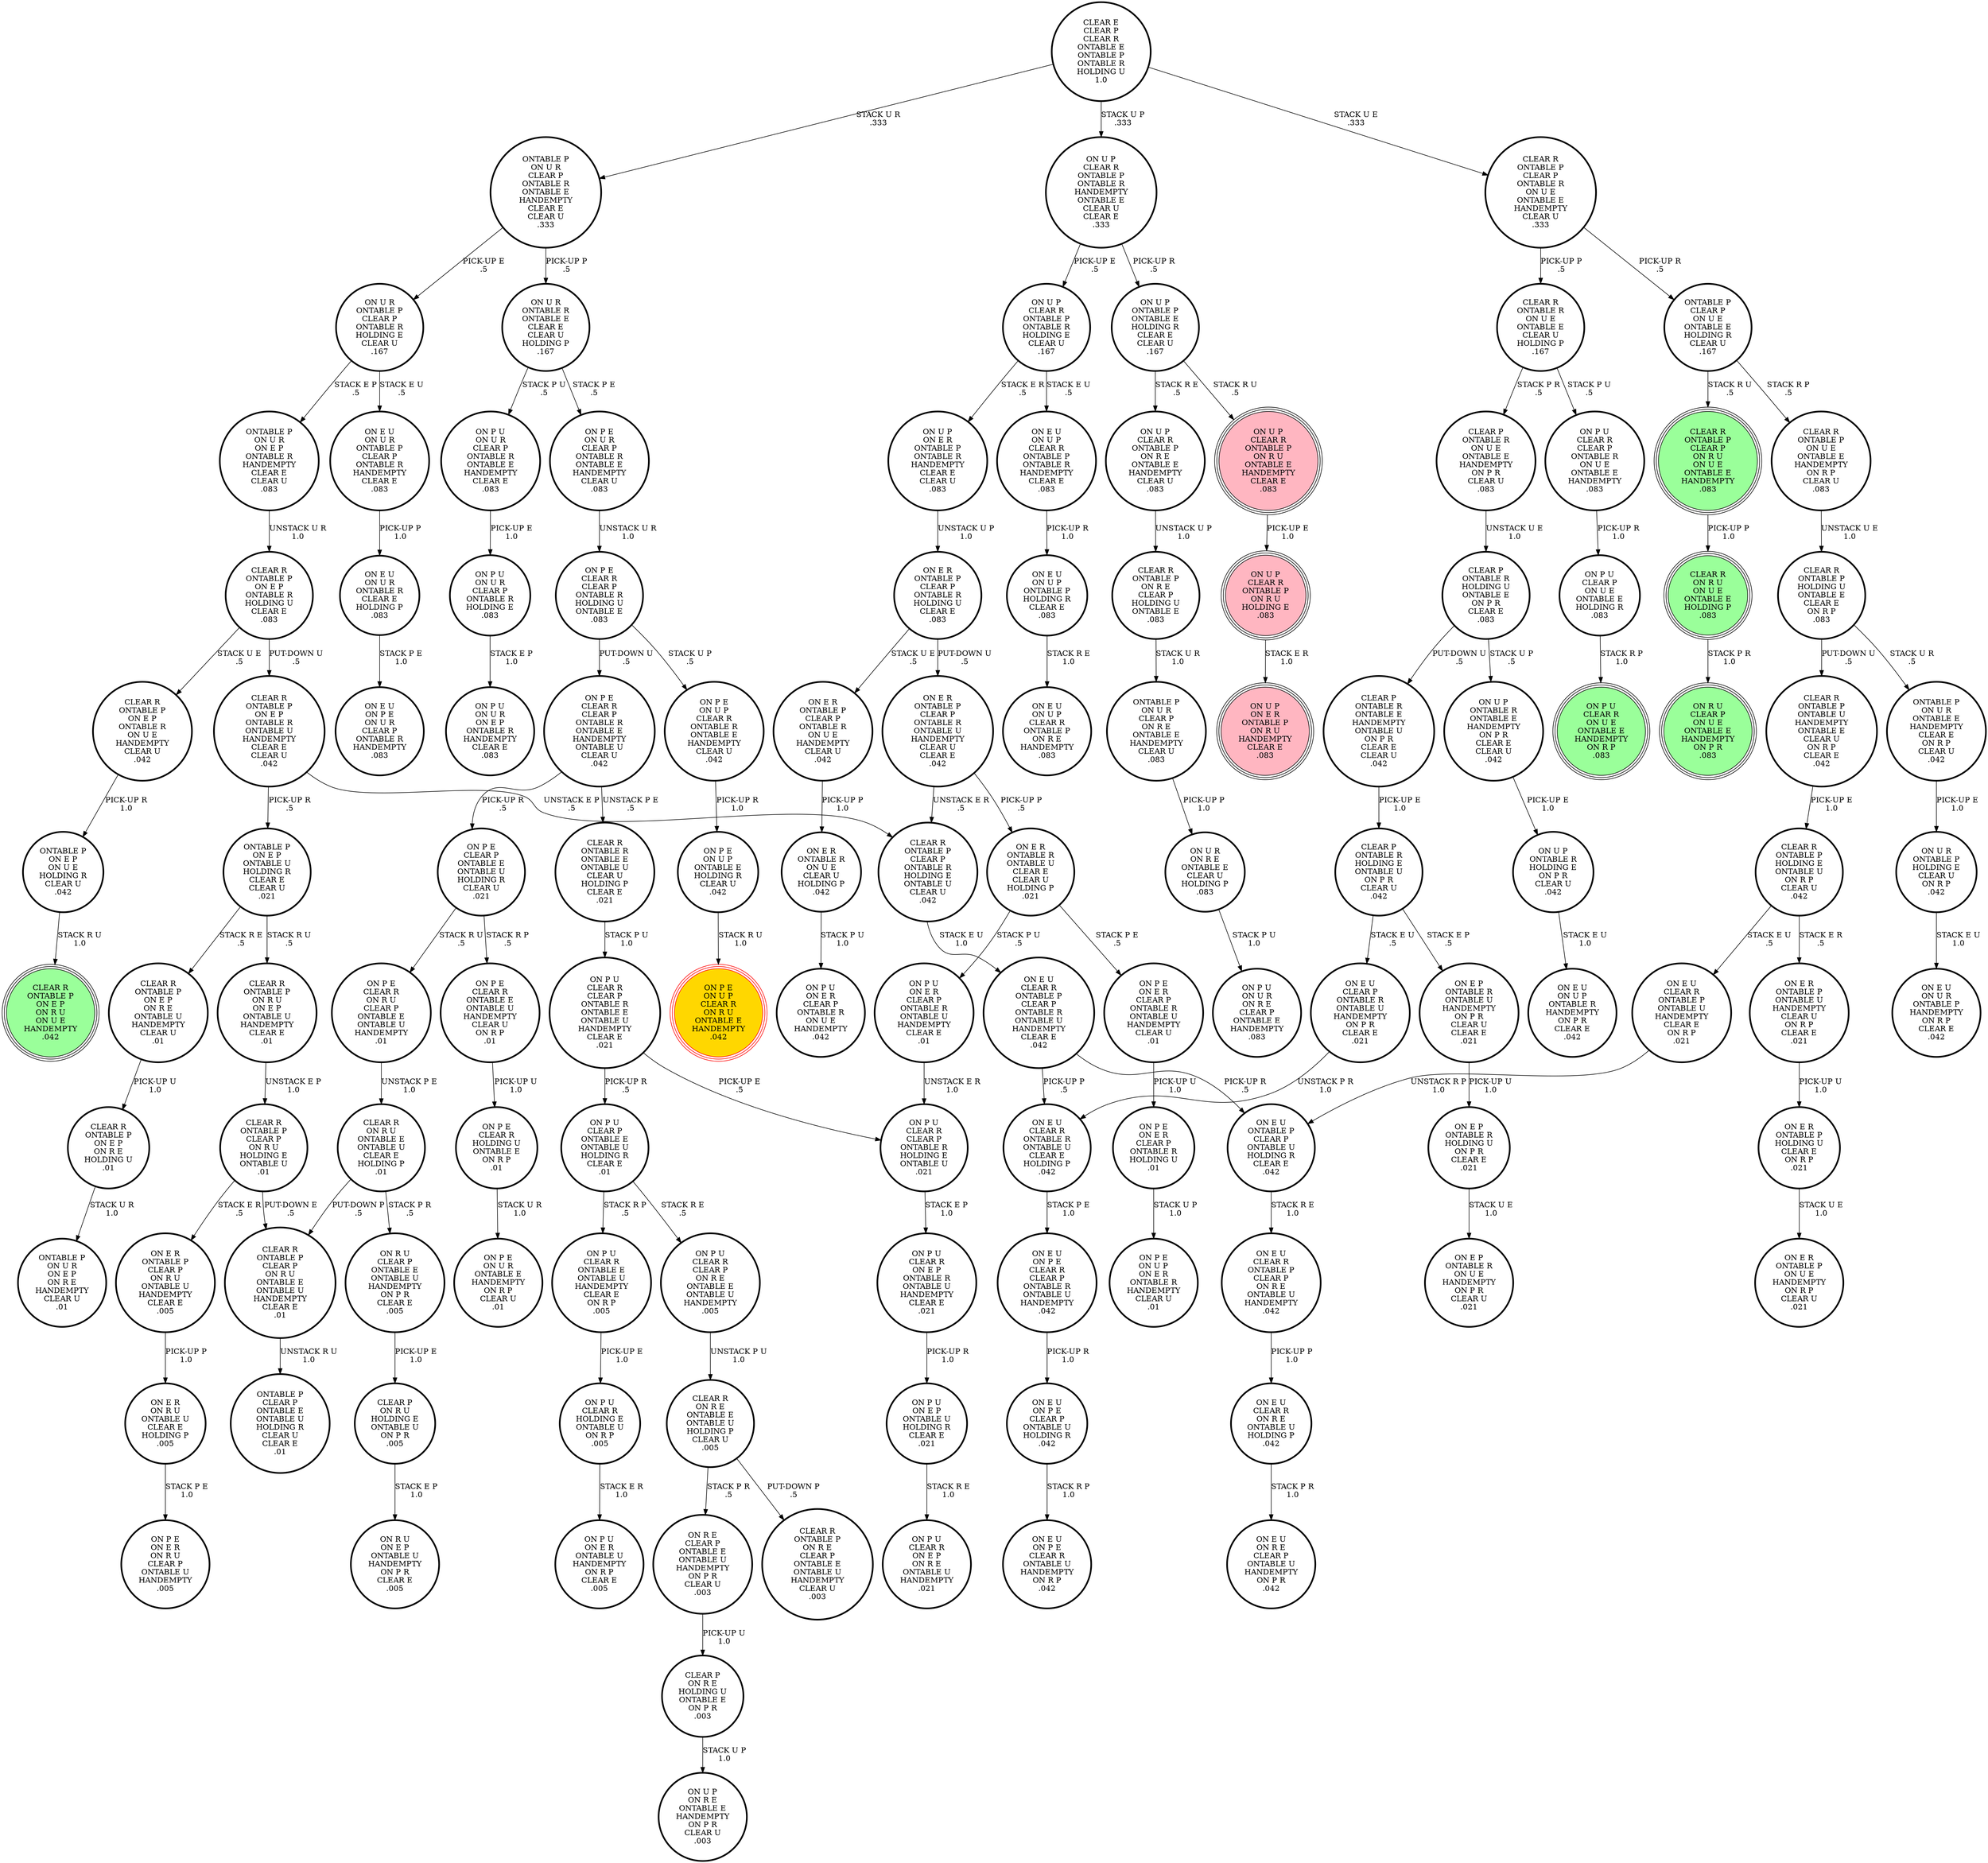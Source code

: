 digraph {
"ON E R\nONTABLE P\nCLEAR P\nON R U\nONTABLE U\nHANDEMPTY\nCLEAR E\n.005\n" -> "ON E R\nON R U\nONTABLE U\nCLEAR E\nHOLDING P\n.005\n"[label="PICK-UP P\n1.0\n"];
"CLEAR R\nONTABLE P\nONTABLE U\nHANDEMPTY\nONTABLE E\nCLEAR U\nON R P\nCLEAR E\n.042\n" -> "CLEAR R\nONTABLE P\nHOLDING E\nONTABLE U\nON R P\nCLEAR U\n.042\n"[label="PICK-UP E\n1.0\n"];
"ON E R\nONTABLE P\nCLEAR P\nONTABLE R\nONTABLE U\nHANDEMPTY\nCLEAR U\nCLEAR E\n.042\n" -> "CLEAR R\nONTABLE P\nCLEAR P\nONTABLE R\nHOLDING E\nONTABLE U\nCLEAR U\n.042\n"[label="UNSTACK E R\n.5\n"];
"ON E R\nONTABLE P\nCLEAR P\nONTABLE R\nONTABLE U\nHANDEMPTY\nCLEAR U\nCLEAR E\n.042\n" -> "ON E R\nONTABLE R\nONTABLE U\nCLEAR E\nCLEAR U\nHOLDING P\n.021\n"[label="PICK-UP P\n.5\n"];
"CLEAR R\nONTABLE P\nON E P\nONTABLE R\nON U E\nHANDEMPTY\nCLEAR U\n.042\n" -> "ONTABLE P\nON E P\nON U E\nHOLDING R\nCLEAR U\n.042\n"[label="PICK-UP R\n1.0\n"];
"ON E R\nONTABLE R\nON U E\nCLEAR U\nHOLDING P\n.042\n" -> "ON P U\nON E R\nCLEAR P\nONTABLE R\nON U E\nHANDEMPTY\n.042\n"[label="STACK P U\n1.0\n"];
"ONTABLE P\nON U R\nCLEAR P\nON R E\nONTABLE E\nHANDEMPTY\nCLEAR U\n.083\n" -> "ON U R\nON R E\nONTABLE E\nCLEAR U\nHOLDING P\n.083\n"[label="PICK-UP P\n1.0\n"];
"CLEAR R\nONTABLE P\nON R U\nON E P\nONTABLE U\nHANDEMPTY\nCLEAR E\n.01\n" -> "CLEAR R\nONTABLE P\nCLEAR P\nON R U\nHOLDING E\nONTABLE U\n.01\n"[label="UNSTACK E P\n1.0\n"];
"ON P E\nCLEAR R\nHOLDING U\nONTABLE E\nON R P\n.01\n" -> "ON P E\nON U R\nONTABLE E\nHANDEMPTY\nON R P\nCLEAR U\n.01\n"[label="STACK U R\n1.0\n"];
"CLEAR P\nON R E\nHOLDING U\nONTABLE E\nON P R\n.003\n" -> "ON U P\nON R E\nONTABLE E\nHANDEMPTY\nON P R\nCLEAR U\n.003\n"[label="STACK U P\n1.0\n"];
"ON U R\nON R E\nONTABLE E\nCLEAR U\nHOLDING P\n.083\n" -> "ON P U\nON U R\nON R E\nCLEAR P\nONTABLE E\nHANDEMPTY\n.083\n"[label="STACK P U\n1.0\n"];
"CLEAR R\nONTABLE P\nON E P\nONTABLE R\nHOLDING U\nCLEAR E\n.083\n" -> "CLEAR R\nONTABLE P\nON E P\nONTABLE R\nONTABLE U\nHANDEMPTY\nCLEAR E\nCLEAR U\n.042\n"[label="PUT-DOWN U\n.5\n"];
"CLEAR R\nONTABLE P\nON E P\nONTABLE R\nHOLDING U\nCLEAR E\n.083\n" -> "CLEAR R\nONTABLE P\nON E P\nONTABLE R\nON U E\nHANDEMPTY\nCLEAR U\n.042\n"[label="STACK U E\n.5\n"];
"ON E U\nON P E\nCLEAR P\nONTABLE U\nHOLDING R\n.042\n" -> "ON E U\nON P E\nCLEAR R\nONTABLE U\nHANDEMPTY\nON R P\n.042\n"[label="STACK R P\n1.0\n"];
"CLEAR R\nONTABLE P\nON E P\nON R E\nONTABLE U\nHANDEMPTY\nCLEAR U\n.01\n" -> "CLEAR R\nONTABLE P\nON E P\nON R E\nHOLDING U\n.01\n"[label="PICK-UP U\n1.0\n"];
"ON E R\nONTABLE P\nCLEAR P\nONTABLE R\nHOLDING U\nCLEAR E\n.083\n" -> "ON E R\nONTABLE P\nCLEAR P\nONTABLE R\nON U E\nHANDEMPTY\nCLEAR U\n.042\n"[label="STACK U E\n.5\n"];
"ON E R\nONTABLE P\nCLEAR P\nONTABLE R\nHOLDING U\nCLEAR E\n.083\n" -> "ON E R\nONTABLE P\nCLEAR P\nONTABLE R\nONTABLE U\nHANDEMPTY\nCLEAR U\nCLEAR E\n.042\n"[label="PUT-DOWN U\n.5\n"];
"ON E R\nONTABLE P\nONTABLE U\nHANDEMPTY\nCLEAR U\nON R P\nCLEAR E\n.021\n" -> "ON E R\nONTABLE P\nHOLDING U\nCLEAR E\nON R P\n.021\n"[label="PICK-UP U\n1.0\n"];
"CLEAR R\nONTABLE P\nCLEAR P\nONTABLE R\nHOLDING E\nONTABLE U\nCLEAR U\n.042\n" -> "ON E U\nCLEAR R\nONTABLE P\nCLEAR P\nONTABLE R\nONTABLE U\nHANDEMPTY\nCLEAR E\n.042\n"[label="STACK E U\n1.0\n"];
"CLEAR R\nONTABLE P\nCLEAR P\nON R U\nON U E\nONTABLE E\nHANDEMPTY\n.083\n" -> "CLEAR R\nON R U\nON U E\nONTABLE E\nHOLDING P\n.083\n"[label="PICK-UP P\n1.0\n"];
"ON E U\nON P E\nCLEAR R\nCLEAR P\nONTABLE R\nONTABLE U\nHANDEMPTY\n.042\n" -> "ON E U\nON P E\nCLEAR P\nONTABLE U\nHOLDING R\n.042\n"[label="PICK-UP R\n1.0\n"];
"CLEAR R\nONTABLE P\nHOLDING U\nONTABLE E\nCLEAR E\nON R P\n.083\n" -> "ONTABLE P\nON U R\nONTABLE E\nHANDEMPTY\nCLEAR E\nON R P\nCLEAR U\n.042\n"[label="STACK U R\n.5\n"];
"CLEAR R\nONTABLE P\nHOLDING U\nONTABLE E\nCLEAR E\nON R P\n.083\n" -> "CLEAR R\nONTABLE P\nONTABLE U\nHANDEMPTY\nONTABLE E\nCLEAR U\nON R P\nCLEAR E\n.042\n"[label="PUT-DOWN U\n.5\n"];
"ON U P\nONTABLE R\nONTABLE E\nHANDEMPTY\nON P R\nCLEAR E\nCLEAR U\n.042\n" -> "ON U P\nONTABLE R\nHOLDING E\nON P R\nCLEAR U\n.042\n"[label="PICK-UP E\n1.0\n"];
"ON P E\nCLEAR R\nCLEAR P\nONTABLE R\nONTABLE E\nHANDEMPTY\nONTABLE U\nCLEAR U\n.042\n" -> "ON P E\nCLEAR P\nONTABLE E\nONTABLE U\nHOLDING R\nCLEAR U\n.021\n"[label="PICK-UP R\n.5\n"];
"ON P E\nCLEAR R\nCLEAR P\nONTABLE R\nONTABLE E\nHANDEMPTY\nONTABLE U\nCLEAR U\n.042\n" -> "CLEAR R\nONTABLE R\nONTABLE E\nONTABLE U\nCLEAR U\nHOLDING P\nCLEAR E\n.021\n"[label="UNSTACK P E\n.5\n"];
"CLEAR P\nONTABLE R\nHOLDING U\nONTABLE E\nON P R\nCLEAR E\n.083\n" -> "CLEAR P\nONTABLE R\nONTABLE E\nHANDEMPTY\nONTABLE U\nON P R\nCLEAR E\nCLEAR U\n.042\n"[label="PUT-DOWN U\n.5\n"];
"CLEAR P\nONTABLE R\nHOLDING U\nONTABLE E\nON P R\nCLEAR E\n.083\n" -> "ON U P\nONTABLE R\nONTABLE E\nHANDEMPTY\nON P R\nCLEAR E\nCLEAR U\n.042\n"[label="STACK U P\n.5\n"];
"ON E U\nCLEAR R\nONTABLE P\nCLEAR P\nON R E\nONTABLE U\nHANDEMPTY\n.042\n" -> "ON E U\nCLEAR R\nON R E\nONTABLE U\nHOLDING P\n.042\n"[label="PICK-UP P\n1.0\n"];
"ON P U\nCLEAR R\nHOLDING E\nONTABLE U\nON R P\n.005\n" -> "ON P U\nON E R\nONTABLE U\nHANDEMPTY\nON R P\nCLEAR E\n.005\n"[label="STACK E R\n1.0\n"];
"ON E U\nON U P\nONTABLE P\nHOLDING R\nCLEAR E\n.083\n" -> "ON E U\nON U P\nCLEAR R\nONTABLE P\nON R E\nHANDEMPTY\n.083\n"[label="STACK R E\n1.0\n"];
"ON P E\nCLEAR R\nCLEAR P\nONTABLE R\nHOLDING U\nONTABLE E\n.083\n" -> "ON P E\nCLEAR R\nCLEAR P\nONTABLE R\nONTABLE E\nHANDEMPTY\nONTABLE U\nCLEAR U\n.042\n"[label="PUT-DOWN U\n.5\n"];
"ON P E\nCLEAR R\nCLEAR P\nONTABLE R\nHOLDING U\nONTABLE E\n.083\n" -> "ON P E\nON U P\nCLEAR R\nONTABLE R\nONTABLE E\nHANDEMPTY\nCLEAR U\n.042\n"[label="STACK U P\n.5\n"];
"ON R E\nCLEAR P\nONTABLE E\nONTABLE U\nHANDEMPTY\nON P R\nCLEAR U\n.003\n" -> "CLEAR P\nON R E\nHOLDING U\nONTABLE E\nON P R\n.003\n"[label="PICK-UP U\n1.0\n"];
"ON E U\nCLEAR P\nONTABLE R\nONTABLE U\nHANDEMPTY\nON P R\nCLEAR E\n.021\n" -> "ON E U\nCLEAR R\nONTABLE R\nONTABLE U\nCLEAR E\nHOLDING P\n.042\n"[label="UNSTACK P R\n1.0\n"];
"ON E U\nON U R\nONTABLE P\nCLEAR P\nONTABLE R\nHANDEMPTY\nCLEAR E\n.083\n" -> "ON E U\nON U R\nONTABLE R\nCLEAR E\nHOLDING P\n.083\n"[label="PICK-UP P\n1.0\n"];
"ON P U\nON U R\nCLEAR P\nONTABLE R\nHOLDING E\n.083\n" -> "ON P U\nON U R\nON E P\nONTABLE R\nHANDEMPTY\nCLEAR E\n.083\n"[label="STACK E P\n1.0\n"];
"ON P U\nON E P\nONTABLE U\nHOLDING R\nCLEAR E\n.021\n" -> "ON P U\nCLEAR R\nON E P\nON R E\nONTABLE U\nHANDEMPTY\n.021\n"[label="STACK R E\n1.0\n"];
"ON E U\nON U P\nCLEAR R\nONTABLE P\nONTABLE R\nHANDEMPTY\nCLEAR E\n.083\n" -> "ON E U\nON U P\nONTABLE P\nHOLDING R\nCLEAR E\n.083\n"[label="PICK-UP R\n1.0\n"];
"ON P U\nCLEAR R\nONTABLE E\nONTABLE U\nHANDEMPTY\nCLEAR E\nON R P\n.005\n" -> "ON P U\nCLEAR R\nHOLDING E\nONTABLE U\nON R P\n.005\n"[label="PICK-UP E\n1.0\n"];
"ON U P\nCLEAR R\nONTABLE P\nON R E\nONTABLE E\nHANDEMPTY\nCLEAR U\n.083\n" -> "CLEAR R\nONTABLE P\nON R E\nCLEAR P\nHOLDING U\nONTABLE E\n.083\n"[label="UNSTACK U P\n1.0\n"];
"CLEAR R\nONTABLE R\nON U E\nONTABLE E\nCLEAR U\nHOLDING P\n.167\n" -> "CLEAR P\nONTABLE R\nON U E\nONTABLE E\nHANDEMPTY\nON P R\nCLEAR U\n.083\n"[label="STACK P R\n.5\n"];
"CLEAR R\nONTABLE R\nON U E\nONTABLE E\nCLEAR U\nHOLDING P\n.167\n" -> "ON P U\nCLEAR R\nCLEAR P\nONTABLE R\nON U E\nONTABLE E\nHANDEMPTY\n.083\n"[label="STACK P U\n.5\n"];
"ON U P\nCLEAR R\nONTABLE P\nON R U\nONTABLE E\nHANDEMPTY\nCLEAR E\n.083\n" -> "ON U P\nCLEAR R\nONTABLE P\nON R U\nHOLDING E\n.083\n"[label="PICK-UP E\n1.0\n"];
"ON P U\nCLEAR P\nONTABLE E\nONTABLE U\nHOLDING R\nCLEAR E\n.01\n" -> "ON P U\nCLEAR R\nONTABLE E\nONTABLE U\nHANDEMPTY\nCLEAR E\nON R P\n.005\n"[label="STACK R P\n.5\n"];
"ON P U\nCLEAR P\nONTABLE E\nONTABLE U\nHOLDING R\nCLEAR E\n.01\n" -> "ON P U\nCLEAR R\nCLEAR P\nON R E\nONTABLE E\nONTABLE U\nHANDEMPTY\n.005\n"[label="STACK R E\n.5\n"];
"ON E R\nONTABLE P\nHOLDING U\nCLEAR E\nON R P\n.021\n" -> "ON E R\nONTABLE P\nON U E\nHANDEMPTY\nON R P\nCLEAR U\n.021\n"[label="STACK U E\n1.0\n"];
"ON U P\nON E R\nONTABLE P\nONTABLE R\nHANDEMPTY\nCLEAR E\nCLEAR U\n.083\n" -> "ON E R\nONTABLE P\nCLEAR P\nONTABLE R\nHOLDING U\nCLEAR E\n.083\n"[label="UNSTACK U P\n1.0\n"];
"ONTABLE P\nON E P\nON U E\nHOLDING R\nCLEAR U\n.042\n" -> "CLEAR R\nONTABLE P\nON E P\nON R U\nON U E\nHANDEMPTY\n.042\n"[label="STACK R U\n1.0\n"];
"ON P E\nON U P\nONTABLE E\nHOLDING R\nCLEAR U\n.042\n" -> "ON P E\nON U P\nCLEAR R\nON R U\nONTABLE E\nHANDEMPTY\n.042\n"[label="STACK R U\n1.0\n"];
"ONTABLE P\nON U R\nON E P\nONTABLE R\nHANDEMPTY\nCLEAR E\nCLEAR U\n.083\n" -> "CLEAR R\nONTABLE P\nON E P\nONTABLE R\nHOLDING U\nCLEAR E\n.083\n"[label="UNSTACK U R\n1.0\n"];
"ON P E\nCLEAR R\nON R U\nCLEAR P\nONTABLE E\nONTABLE U\nHANDEMPTY\n.01\n" -> "CLEAR R\nON R U\nONTABLE E\nONTABLE U\nCLEAR E\nHOLDING P\n.01\n"[label="UNSTACK P E\n1.0\n"];
"ON P E\nCLEAR R\nONTABLE E\nONTABLE U\nHANDEMPTY\nCLEAR U\nON R P\n.01\n" -> "ON P E\nCLEAR R\nHOLDING U\nONTABLE E\nON R P\n.01\n"[label="PICK-UP U\n1.0\n"];
"ONTABLE P\nON U R\nCLEAR P\nONTABLE R\nONTABLE E\nHANDEMPTY\nCLEAR E\nCLEAR U\n.333\n" -> "ON U R\nONTABLE P\nCLEAR P\nONTABLE R\nHOLDING E\nCLEAR U\n.167\n"[label="PICK-UP E\n.5\n"];
"ONTABLE P\nON U R\nCLEAR P\nONTABLE R\nONTABLE E\nHANDEMPTY\nCLEAR E\nCLEAR U\n.333\n" -> "ON U R\nONTABLE R\nONTABLE E\nCLEAR E\nCLEAR U\nHOLDING P\n.167\n"[label="PICK-UP P\n.5\n"];
"CLEAR R\nONTABLE P\nHOLDING E\nONTABLE U\nON R P\nCLEAR U\n.042\n" -> "ON E U\nCLEAR R\nONTABLE P\nONTABLE U\nHANDEMPTY\nCLEAR E\nON R P\n.021\n"[label="STACK E U\n.5\n"];
"CLEAR R\nONTABLE P\nHOLDING E\nONTABLE U\nON R P\nCLEAR U\n.042\n" -> "ON E R\nONTABLE P\nONTABLE U\nHANDEMPTY\nCLEAR U\nON R P\nCLEAR E\n.021\n"[label="STACK E R\n.5\n"];
"CLEAR R\nONTABLE P\nCLEAR P\nON R U\nHOLDING E\nONTABLE U\n.01\n" -> "ON E R\nONTABLE P\nCLEAR P\nON R U\nONTABLE U\nHANDEMPTY\nCLEAR E\n.005\n"[label="STACK E R\n.5\n"];
"CLEAR R\nONTABLE P\nCLEAR P\nON R U\nHOLDING E\nONTABLE U\n.01\n" -> "CLEAR R\nONTABLE P\nCLEAR P\nON R U\nONTABLE E\nONTABLE U\nHANDEMPTY\nCLEAR E\n.01\n"[label="PUT-DOWN E\n.5\n"];
"ON E U\nCLEAR R\nONTABLE R\nONTABLE U\nCLEAR E\nHOLDING P\n.042\n" -> "ON E U\nON P E\nCLEAR R\nCLEAR P\nONTABLE R\nONTABLE U\nHANDEMPTY\n.042\n"[label="STACK P E\n1.0\n"];
"ON P U\nCLEAR P\nON U E\nONTABLE E\nHOLDING R\n.083\n" -> "ON P U\nCLEAR R\nON U E\nONTABLE E\nHANDEMPTY\nON R P\n.083\n"[label="STACK R P\n1.0\n"];
"ON U P\nONTABLE P\nONTABLE E\nHOLDING R\nCLEAR E\nCLEAR U\n.167\n" -> "ON U P\nCLEAR R\nONTABLE P\nON R E\nONTABLE E\nHANDEMPTY\nCLEAR U\n.083\n"[label="STACK R E\n.5\n"];
"ON U P\nONTABLE P\nONTABLE E\nHOLDING R\nCLEAR E\nCLEAR U\n.167\n" -> "ON U P\nCLEAR R\nONTABLE P\nON R U\nONTABLE E\nHANDEMPTY\nCLEAR E\n.083\n"[label="STACK R U\n.5\n"];
"CLEAR P\nONTABLE R\nONTABLE E\nHANDEMPTY\nONTABLE U\nON P R\nCLEAR E\nCLEAR U\n.042\n" -> "CLEAR P\nONTABLE R\nHOLDING E\nONTABLE U\nON P R\nCLEAR U\n.042\n"[label="PICK-UP E\n1.0\n"];
"ON P E\nON E R\nCLEAR P\nONTABLE R\nONTABLE U\nHANDEMPTY\nCLEAR U\n.01\n" -> "ON P E\nON E R\nCLEAR P\nONTABLE R\nHOLDING U\n.01\n"[label="PICK-UP U\n1.0\n"];
"ON E U\nCLEAR R\nONTABLE P\nONTABLE U\nHANDEMPTY\nCLEAR E\nON R P\n.021\n" -> "ON E U\nONTABLE P\nCLEAR P\nONTABLE U\nHOLDING R\nCLEAR E\n.042\n"[label="UNSTACK R P\n1.0\n"];
"ON E U\nON U R\nONTABLE R\nCLEAR E\nHOLDING P\n.083\n" -> "ON E U\nON P E\nON U R\nCLEAR P\nONTABLE R\nHANDEMPTY\n.083\n"[label="STACK P E\n1.0\n"];
"ON P E\nON U P\nCLEAR R\nONTABLE R\nONTABLE E\nHANDEMPTY\nCLEAR U\n.042\n" -> "ON P E\nON U P\nONTABLE E\nHOLDING R\nCLEAR U\n.042\n"[label="PICK-UP R\n1.0\n"];
"ON E P\nONTABLE R\nHOLDING U\nON P R\nCLEAR E\n.021\n" -> "ON E P\nONTABLE R\nON U E\nHANDEMPTY\nON P R\nCLEAR U\n.021\n"[label="STACK U E\n1.0\n"];
"CLEAR R\nONTABLE P\nON R E\nCLEAR P\nHOLDING U\nONTABLE E\n.083\n" -> "ONTABLE P\nON U R\nCLEAR P\nON R E\nONTABLE E\nHANDEMPTY\nCLEAR U\n.083\n"[label="STACK U R\n1.0\n"];
"ON U P\nCLEAR R\nONTABLE P\nONTABLE R\nHANDEMPTY\nONTABLE E\nCLEAR U\nCLEAR E\n.333\n" -> "ON U P\nCLEAR R\nONTABLE P\nONTABLE R\nHOLDING E\nCLEAR U\n.167\n"[label="PICK-UP E\n.5\n"];
"ON U P\nCLEAR R\nONTABLE P\nONTABLE R\nHANDEMPTY\nONTABLE E\nCLEAR U\nCLEAR E\n.333\n" -> "ON U P\nONTABLE P\nONTABLE E\nHOLDING R\nCLEAR E\nCLEAR U\n.167\n"[label="PICK-UP R\n.5\n"];
"ONTABLE P\nON U R\nONTABLE E\nHANDEMPTY\nCLEAR E\nON R P\nCLEAR U\n.042\n" -> "ON U R\nONTABLE P\nHOLDING E\nCLEAR U\nON R P\n.042\n"[label="PICK-UP E\n1.0\n"];
"ON P U\nON E R\nCLEAR P\nONTABLE R\nONTABLE U\nHANDEMPTY\nCLEAR E\n.01\n" -> "ON P U\nCLEAR R\nCLEAR P\nONTABLE R\nHOLDING E\nONTABLE U\n.021\n"[label="UNSTACK E R\n1.0\n"];
"ON P U\nCLEAR R\nCLEAR P\nONTABLE R\nON U E\nONTABLE E\nHANDEMPTY\n.083\n" -> "ON P U\nCLEAR P\nON U E\nONTABLE E\nHOLDING R\n.083\n"[label="PICK-UP R\n1.0\n"];
"CLEAR R\nONTABLE P\nCLEAR P\nON R U\nONTABLE E\nONTABLE U\nHANDEMPTY\nCLEAR E\n.01\n" -> "ONTABLE P\nCLEAR P\nONTABLE E\nONTABLE U\nHOLDING R\nCLEAR U\nCLEAR E\n.01\n"[label="UNSTACK R U\n1.0\n"];
"ON R U\nCLEAR P\nONTABLE E\nONTABLE U\nHANDEMPTY\nON P R\nCLEAR E\n.005\n" -> "CLEAR P\nON R U\nHOLDING E\nONTABLE U\nON P R\n.005\n"[label="PICK-UP E\n1.0\n"];
"CLEAR P\nONTABLE R\nHOLDING E\nONTABLE U\nON P R\nCLEAR U\n.042\n" -> "ON E U\nCLEAR P\nONTABLE R\nONTABLE U\nHANDEMPTY\nON P R\nCLEAR E\n.021\n"[label="STACK E U\n.5\n"];
"CLEAR P\nONTABLE R\nHOLDING E\nONTABLE U\nON P R\nCLEAR U\n.042\n" -> "ON E P\nONTABLE R\nONTABLE U\nHANDEMPTY\nON P R\nCLEAR U\nCLEAR E\n.021\n"[label="STACK E P\n.5\n"];
"ON U R\nONTABLE P\nHOLDING E\nCLEAR U\nON R P\n.042\n" -> "ON E U\nON U R\nONTABLE P\nHANDEMPTY\nON R P\nCLEAR E\n.042\n"[label="STACK E U\n1.0\n"];
"ON P E\nON U R\nCLEAR P\nONTABLE R\nONTABLE E\nHANDEMPTY\nCLEAR U\n.083\n" -> "ON P E\nCLEAR R\nCLEAR P\nONTABLE R\nHOLDING U\nONTABLE E\n.083\n"[label="UNSTACK U R\n1.0\n"];
"ONTABLE P\nCLEAR P\nON U E\nONTABLE E\nHOLDING R\nCLEAR U\n.167\n" -> "CLEAR R\nONTABLE P\nCLEAR P\nON R U\nON U E\nONTABLE E\nHANDEMPTY\n.083\n"[label="STACK R U\n.5\n"];
"ONTABLE P\nCLEAR P\nON U E\nONTABLE E\nHOLDING R\nCLEAR U\n.167\n" -> "CLEAR R\nONTABLE P\nON U E\nONTABLE E\nHANDEMPTY\nON R P\nCLEAR U\n.083\n"[label="STACK R P\n.5\n"];
"ON U P\nONTABLE R\nHOLDING E\nON P R\nCLEAR U\n.042\n" -> "ON E U\nON U P\nONTABLE R\nHANDEMPTY\nON P R\nCLEAR E\n.042\n"[label="STACK E U\n1.0\n"];
"ON E R\nONTABLE P\nCLEAR P\nONTABLE R\nON U E\nHANDEMPTY\nCLEAR U\n.042\n" -> "ON E R\nONTABLE R\nON U E\nCLEAR U\nHOLDING P\n.042\n"[label="PICK-UP P\n1.0\n"];
"ON P U\nCLEAR R\nON E P\nONTABLE R\nONTABLE U\nHANDEMPTY\nCLEAR E\n.021\n" -> "ON P U\nON E P\nONTABLE U\nHOLDING R\nCLEAR E\n.021\n"[label="PICK-UP R\n1.0\n"];
"ON E U\nCLEAR R\nON R E\nONTABLE U\nHOLDING P\n.042\n" -> "ON E U\nON R E\nCLEAR P\nONTABLE U\nHANDEMPTY\nON P R\n.042\n"[label="STACK P R\n1.0\n"];
"CLEAR R\nONTABLE P\nON E P\nONTABLE R\nONTABLE U\nHANDEMPTY\nCLEAR E\nCLEAR U\n.042\n" -> "CLEAR R\nONTABLE P\nCLEAR P\nONTABLE R\nHOLDING E\nONTABLE U\nCLEAR U\n.042\n"[label="UNSTACK E P\n.5\n"];
"CLEAR R\nONTABLE P\nON E P\nONTABLE R\nONTABLE U\nHANDEMPTY\nCLEAR E\nCLEAR U\n.042\n" -> "ONTABLE P\nON E P\nONTABLE U\nHOLDING R\nCLEAR E\nCLEAR U\n.021\n"[label="PICK-UP R\n.5\n"];
"ON E U\nCLEAR R\nONTABLE P\nCLEAR P\nONTABLE R\nONTABLE U\nHANDEMPTY\nCLEAR E\n.042\n" -> "ON E U\nONTABLE P\nCLEAR P\nONTABLE U\nHOLDING R\nCLEAR E\n.042\n"[label="PICK-UP R\n.5\n"];
"ON E U\nCLEAR R\nONTABLE P\nCLEAR P\nONTABLE R\nONTABLE U\nHANDEMPTY\nCLEAR E\n.042\n" -> "ON E U\nCLEAR R\nONTABLE R\nONTABLE U\nCLEAR E\nHOLDING P\n.042\n"[label="PICK-UP P\n.5\n"];
"ON P U\nON U R\nCLEAR P\nONTABLE R\nONTABLE E\nHANDEMPTY\nCLEAR E\n.083\n" -> "ON P U\nON U R\nCLEAR P\nONTABLE R\nHOLDING E\n.083\n"[label="PICK-UP E\n1.0\n"];
"ONTABLE P\nON E P\nONTABLE U\nHOLDING R\nCLEAR E\nCLEAR U\n.021\n" -> "CLEAR R\nONTABLE P\nON R U\nON E P\nONTABLE U\nHANDEMPTY\nCLEAR E\n.01\n"[label="STACK R U\n.5\n"];
"ONTABLE P\nON E P\nONTABLE U\nHOLDING R\nCLEAR E\nCLEAR U\n.021\n" -> "CLEAR R\nONTABLE P\nON E P\nON R E\nONTABLE U\nHANDEMPTY\nCLEAR U\n.01\n"[label="STACK R E\n.5\n"];
"CLEAR R\nONTABLE R\nONTABLE E\nONTABLE U\nCLEAR U\nHOLDING P\nCLEAR E\n.021\n" -> "ON P U\nCLEAR R\nCLEAR P\nONTABLE R\nONTABLE E\nONTABLE U\nHANDEMPTY\nCLEAR E\n.021\n"[label="STACK P U\n1.0\n"];
"ON U R\nONTABLE R\nONTABLE E\nCLEAR E\nCLEAR U\nHOLDING P\n.167\n" -> "ON P E\nON U R\nCLEAR P\nONTABLE R\nONTABLE E\nHANDEMPTY\nCLEAR U\n.083\n"[label="STACK P E\n.5\n"];
"ON U R\nONTABLE R\nONTABLE E\nCLEAR E\nCLEAR U\nHOLDING P\n.167\n" -> "ON P U\nON U R\nCLEAR P\nONTABLE R\nONTABLE E\nHANDEMPTY\nCLEAR E\n.083\n"[label="STACK P U\n.5\n"];
"ON P U\nCLEAR R\nCLEAR P\nON R E\nONTABLE E\nONTABLE U\nHANDEMPTY\n.005\n" -> "CLEAR R\nON R E\nONTABLE E\nONTABLE U\nHOLDING P\nCLEAR U\n.005\n"[label="UNSTACK P U\n1.0\n"];
"ON P U\nCLEAR R\nCLEAR P\nONTABLE R\nONTABLE E\nONTABLE U\nHANDEMPTY\nCLEAR E\n.021\n" -> "ON P U\nCLEAR R\nCLEAR P\nONTABLE R\nHOLDING E\nONTABLE U\n.021\n"[label="PICK-UP E\n.5\n"];
"ON P U\nCLEAR R\nCLEAR P\nONTABLE R\nONTABLE E\nONTABLE U\nHANDEMPTY\nCLEAR E\n.021\n" -> "ON P U\nCLEAR P\nONTABLE E\nONTABLE U\nHOLDING R\nCLEAR E\n.01\n"[label="PICK-UP R\n.5\n"];
"ON P U\nCLEAR R\nCLEAR P\nONTABLE R\nHOLDING E\nONTABLE U\n.021\n" -> "ON P U\nCLEAR R\nON E P\nONTABLE R\nONTABLE U\nHANDEMPTY\nCLEAR E\n.021\n"[label="STACK E P\n1.0\n"];
"ON E P\nONTABLE R\nONTABLE U\nHANDEMPTY\nON P R\nCLEAR U\nCLEAR E\n.021\n" -> "ON E P\nONTABLE R\nHOLDING U\nON P R\nCLEAR E\n.021\n"[label="PICK-UP U\n1.0\n"];
"CLEAR R\nON R U\nONTABLE E\nONTABLE U\nCLEAR E\nHOLDING P\n.01\n" -> "CLEAR R\nONTABLE P\nCLEAR P\nON R U\nONTABLE E\nONTABLE U\nHANDEMPTY\nCLEAR E\n.01\n"[label="PUT-DOWN P\n.5\n"];
"CLEAR R\nON R U\nONTABLE E\nONTABLE U\nCLEAR E\nHOLDING P\n.01\n" -> "ON R U\nCLEAR P\nONTABLE E\nONTABLE U\nHANDEMPTY\nON P R\nCLEAR E\n.005\n"[label="STACK P R\n.5\n"];
"ON U R\nONTABLE P\nCLEAR P\nONTABLE R\nHOLDING E\nCLEAR U\n.167\n" -> "ON E U\nON U R\nONTABLE P\nCLEAR P\nONTABLE R\nHANDEMPTY\nCLEAR E\n.083\n"[label="STACK E U\n.5\n"];
"ON U R\nONTABLE P\nCLEAR P\nONTABLE R\nHOLDING E\nCLEAR U\n.167\n" -> "ONTABLE P\nON U R\nON E P\nONTABLE R\nHANDEMPTY\nCLEAR E\nCLEAR U\n.083\n"[label="STACK E P\n.5\n"];
"CLEAR R\nONTABLE P\nON E P\nON R E\nHOLDING U\n.01\n" -> "ONTABLE P\nON U R\nON E P\nON R E\nHANDEMPTY\nCLEAR U\n.01\n"[label="STACK U R\n1.0\n"];
"CLEAR P\nON R U\nHOLDING E\nONTABLE U\nON P R\n.005\n" -> "ON R U\nON E P\nONTABLE U\nHANDEMPTY\nON P R\nCLEAR E\n.005\n"[label="STACK E P\n1.0\n"];
"CLEAR R\nONTABLE P\nON U E\nONTABLE E\nHANDEMPTY\nON R P\nCLEAR U\n.083\n" -> "CLEAR R\nONTABLE P\nHOLDING U\nONTABLE E\nCLEAR E\nON R P\n.083\n"[label="UNSTACK U E\n1.0\n"];
"ON P E\nON E R\nCLEAR P\nONTABLE R\nHOLDING U\n.01\n" -> "ON P E\nON U P\nON E R\nONTABLE R\nHANDEMPTY\nCLEAR U\n.01\n"[label="STACK U P\n1.0\n"];
"ON U P\nCLEAR R\nONTABLE P\nONTABLE R\nHOLDING E\nCLEAR U\n.167\n" -> "ON E U\nON U P\nCLEAR R\nONTABLE P\nONTABLE R\nHANDEMPTY\nCLEAR E\n.083\n"[label="STACK E U\n.5\n"];
"ON U P\nCLEAR R\nONTABLE P\nONTABLE R\nHOLDING E\nCLEAR U\n.167\n" -> "ON U P\nON E R\nONTABLE P\nONTABLE R\nHANDEMPTY\nCLEAR E\nCLEAR U\n.083\n"[label="STACK E R\n.5\n"];
"ON E R\nONTABLE R\nONTABLE U\nCLEAR E\nCLEAR U\nHOLDING P\n.021\n" -> "ON P E\nON E R\nCLEAR P\nONTABLE R\nONTABLE U\nHANDEMPTY\nCLEAR U\n.01\n"[label="STACK P E\n.5\n"];
"ON E R\nONTABLE R\nONTABLE U\nCLEAR E\nCLEAR U\nHOLDING P\n.021\n" -> "ON P U\nON E R\nCLEAR P\nONTABLE R\nONTABLE U\nHANDEMPTY\nCLEAR E\n.01\n"[label="STACK P U\n.5\n"];
"ON P E\nCLEAR P\nONTABLE E\nONTABLE U\nHOLDING R\nCLEAR U\n.021\n" -> "ON P E\nCLEAR R\nONTABLE E\nONTABLE U\nHANDEMPTY\nCLEAR U\nON R P\n.01\n"[label="STACK R P\n.5\n"];
"ON P E\nCLEAR P\nONTABLE E\nONTABLE U\nHOLDING R\nCLEAR U\n.021\n" -> "ON P E\nCLEAR R\nON R U\nCLEAR P\nONTABLE E\nONTABLE U\nHANDEMPTY\n.01\n"[label="STACK R U\n.5\n"];
"CLEAR R\nON R U\nON U E\nONTABLE E\nHOLDING P\n.083\n" -> "ON R U\nCLEAR P\nON U E\nONTABLE E\nHANDEMPTY\nON P R\n.083\n"[label="STACK P R\n1.0\n"];
"CLEAR E\nCLEAR P\nCLEAR R\nONTABLE E\nONTABLE P\nONTABLE R\nHOLDING U\n1.0\n" -> "ON U P\nCLEAR R\nONTABLE P\nONTABLE R\nHANDEMPTY\nONTABLE E\nCLEAR U\nCLEAR E\n.333\n"[label="STACK U P\n.333\n"];
"CLEAR E\nCLEAR P\nCLEAR R\nONTABLE E\nONTABLE P\nONTABLE R\nHOLDING U\n1.0\n" -> "CLEAR R\nONTABLE P\nCLEAR P\nONTABLE R\nON U E\nONTABLE E\nHANDEMPTY\nCLEAR U\n.333\n"[label="STACK U E\n.333\n"];
"CLEAR E\nCLEAR P\nCLEAR R\nONTABLE E\nONTABLE P\nONTABLE R\nHOLDING U\n1.0\n" -> "ONTABLE P\nON U R\nCLEAR P\nONTABLE R\nONTABLE E\nHANDEMPTY\nCLEAR E\nCLEAR U\n.333\n"[label="STACK U R\n.333\n"];
"CLEAR R\nONTABLE P\nCLEAR P\nONTABLE R\nON U E\nONTABLE E\nHANDEMPTY\nCLEAR U\n.333\n" -> "ONTABLE P\nCLEAR P\nON U E\nONTABLE E\nHOLDING R\nCLEAR U\n.167\n"[label="PICK-UP R\n.5\n"];
"CLEAR R\nONTABLE P\nCLEAR P\nONTABLE R\nON U E\nONTABLE E\nHANDEMPTY\nCLEAR U\n.333\n" -> "CLEAR R\nONTABLE R\nON U E\nONTABLE E\nCLEAR U\nHOLDING P\n.167\n"[label="PICK-UP P\n.5\n"];
"ON U P\nCLEAR R\nONTABLE P\nON R U\nHOLDING E\n.083\n" -> "ON U P\nON E R\nONTABLE P\nON R U\nHANDEMPTY\nCLEAR E\n.083\n"[label="STACK E R\n1.0\n"];
"ON E U\nONTABLE P\nCLEAR P\nONTABLE U\nHOLDING R\nCLEAR E\n.042\n" -> "ON E U\nCLEAR R\nONTABLE P\nCLEAR P\nON R E\nONTABLE U\nHANDEMPTY\n.042\n"[label="STACK R E\n1.0\n"];
"CLEAR P\nONTABLE R\nON U E\nONTABLE E\nHANDEMPTY\nON P R\nCLEAR U\n.083\n" -> "CLEAR P\nONTABLE R\nHOLDING U\nONTABLE E\nON P R\nCLEAR E\n.083\n"[label="UNSTACK U E\n1.0\n"];
"ON E R\nON R U\nONTABLE U\nCLEAR E\nHOLDING P\n.005\n" -> "ON P E\nON E R\nON R U\nCLEAR P\nONTABLE U\nHANDEMPTY\n.005\n"[label="STACK P E\n1.0\n"];
"CLEAR R\nON R E\nONTABLE E\nONTABLE U\nHOLDING P\nCLEAR U\n.005\n" -> "ON R E\nCLEAR P\nONTABLE E\nONTABLE U\nHANDEMPTY\nON P R\nCLEAR U\n.003\n"[label="STACK P R\n.5\n"];
"CLEAR R\nON R E\nONTABLE E\nONTABLE U\nHOLDING P\nCLEAR U\n.005\n" -> "CLEAR R\nONTABLE P\nON R E\nCLEAR P\nONTABLE E\nONTABLE U\nHANDEMPTY\nCLEAR U\n.003\n"[label="PUT-DOWN P\n.5\n"];
"ON E U\nON U P\nONTABLE R\nHANDEMPTY\nON P R\nCLEAR E\n.042\n" [shape=circle, penwidth=3];
"ONTABLE P\nON U R\nON E P\nON R E\nHANDEMPTY\nCLEAR U\n.01\n" [shape=circle, penwidth=3];
"ON R U\nON E P\nONTABLE U\nHANDEMPTY\nON P R\nCLEAR E\n.005\n" [shape=circle, penwidth=3];
"CLEAR R\nONTABLE P\nON R E\nCLEAR P\nONTABLE E\nONTABLE U\nHANDEMPTY\nCLEAR U\n.003\n" [shape=circle, penwidth=3];
"ON E U\nON P E\nON U R\nCLEAR P\nONTABLE R\nHANDEMPTY\n.083\n" [shape=circle, penwidth=3];
"ON E U\nON U R\nONTABLE P\nHANDEMPTY\nON R P\nCLEAR E\n.042\n" [shape=circle, penwidth=3];
"ON R U\nCLEAR P\nON U E\nONTABLE E\nHANDEMPTY\nON P R\n.083\n" [shape=circle, style=filled, fillcolor=palegreen1, peripheries=3];
"ON P E\nON U P\nCLEAR R\nON R U\nONTABLE E\nHANDEMPTY\n.042\n" [shape=circle, style=filled color=red, fillcolor=gold, peripheries=3];
"ON P E\nON U R\nONTABLE E\nHANDEMPTY\nON R P\nCLEAR U\n.01\n" [shape=circle, penwidth=3];
"ON E R\nONTABLE P\nON U E\nHANDEMPTY\nON R P\nCLEAR U\n.021\n" [shape=circle, penwidth=3];
"CLEAR R\nONTABLE P\nON E P\nON R U\nON U E\nHANDEMPTY\n.042\n" [shape=circle, style=filled, fillcolor=palegreen1, peripheries=3];
"ON P U\nCLEAR R\nON E P\nON R E\nONTABLE U\nHANDEMPTY\n.021\n" [shape=circle, penwidth=3];
"ON U P\nON E R\nONTABLE P\nON R U\nHANDEMPTY\nCLEAR E\n.083\n" [shape=circle, style=filled, fillcolor=lightpink, peripheries=3];
"ON P E\nON U P\nON E R\nONTABLE R\nHANDEMPTY\nCLEAR U\n.01\n" [shape=circle, penwidth=3];
"ON P E\nON E R\nON R U\nCLEAR P\nONTABLE U\nHANDEMPTY\n.005\n" [shape=circle, penwidth=3];
"ON U P\nON R E\nONTABLE E\nHANDEMPTY\nON P R\nCLEAR U\n.003\n" [shape=circle, penwidth=3];
"ON P U\nON E R\nONTABLE U\nHANDEMPTY\nON R P\nCLEAR E\n.005\n" [shape=circle, penwidth=3];
"ON E U\nON P E\nCLEAR R\nONTABLE U\nHANDEMPTY\nON R P\n.042\n" [shape=circle, penwidth=3];
"ON P U\nON U R\nON R E\nCLEAR P\nONTABLE E\nHANDEMPTY\n.083\n" [shape=circle, penwidth=3];
"ON E U\nON R E\nCLEAR P\nONTABLE U\nHANDEMPTY\nON P R\n.042\n" [shape=circle, penwidth=3];
"ON E P\nONTABLE R\nON U E\nHANDEMPTY\nON P R\nCLEAR U\n.021\n" [shape=circle, penwidth=3];
"ON P U\nCLEAR R\nON U E\nONTABLE E\nHANDEMPTY\nON R P\n.083\n" [shape=circle, style=filled, fillcolor=palegreen1, peripheries=3];
"ONTABLE P\nCLEAR P\nONTABLE E\nONTABLE U\nHOLDING R\nCLEAR U\nCLEAR E\n.01\n" [shape=circle, penwidth=3];
"ON P U\nON U R\nON E P\nONTABLE R\nHANDEMPTY\nCLEAR E\n.083\n" [shape=circle, penwidth=3];
"ON P U\nON E R\nCLEAR P\nONTABLE R\nON U E\nHANDEMPTY\n.042\n" [shape=circle, penwidth=3];
"ON E U\nON U P\nCLEAR R\nONTABLE P\nON R E\nHANDEMPTY\n.083\n" [shape=circle, penwidth=3];
"ON U P\nCLEAR R\nONTABLE P\nON R U\nHOLDING E\n.083\n" [shape=circle, style=filled, fillcolor=lightpink, peripheries=3];
"CLEAR R\nONTABLE P\nON E P\nONTABLE R\nHOLDING U\nCLEAR E\n.083\n" [shape=circle, penwidth=3];
"ON E R\nONTABLE P\nCLEAR P\nONTABLE R\nHOLDING U\nCLEAR E\n.083\n" [shape=circle, penwidth=3];
"ON E U\nON U P\nONTABLE R\nHANDEMPTY\nON P R\nCLEAR E\n.042\n" [shape=circle, penwidth=3];
"CLEAR P\nONTABLE R\nHOLDING E\nONTABLE U\nON P R\nCLEAR U\n.042\n" [shape=circle, penwidth=3];
"ON U P\nCLEAR R\nONTABLE P\nON R E\nONTABLE E\nHANDEMPTY\nCLEAR U\n.083\n" [shape=circle, penwidth=3];
"ON P U\nCLEAR R\nHOLDING E\nONTABLE U\nON R P\n.005\n" [shape=circle, penwidth=3];
"ON U P\nONTABLE P\nONTABLE E\nHOLDING R\nCLEAR E\nCLEAR U\n.167\n" [shape=circle, penwidth=3];
"CLEAR R\nONTABLE P\nHOLDING E\nONTABLE U\nON R P\nCLEAR U\n.042\n" [shape=circle, penwidth=3];
"ON U R\nONTABLE R\nONTABLE E\nCLEAR E\nCLEAR U\nHOLDING P\n.167\n" [shape=circle, penwidth=3];
"ON E P\nONTABLE R\nONTABLE U\nHANDEMPTY\nON P R\nCLEAR U\nCLEAR E\n.021\n" [shape=circle, penwidth=3];
"ONTABLE P\nON E P\nONTABLE U\nHOLDING R\nCLEAR E\nCLEAR U\n.021\n" [shape=circle, penwidth=3];
"CLEAR R\nONTABLE R\nON U E\nONTABLE E\nCLEAR U\nHOLDING P\n.167\n" [shape=circle, penwidth=3];
"ON R E\nCLEAR P\nONTABLE E\nONTABLE U\nHANDEMPTY\nON P R\nCLEAR U\n.003\n" [shape=circle, penwidth=3];
"ON R U\nCLEAR P\nONTABLE E\nONTABLE U\nHANDEMPTY\nON P R\nCLEAR E\n.005\n" [shape=circle, penwidth=3];
"CLEAR R\nONTABLE P\nON E P\nON R E\nONTABLE U\nHANDEMPTY\nCLEAR U\n.01\n" [shape=circle, penwidth=3];
"ONTABLE P\nON U R\nON E P\nON R E\nHANDEMPTY\nCLEAR U\n.01\n" [shape=circle, penwidth=3];
"ON P U\nCLEAR R\nCLEAR P\nON R E\nONTABLE E\nONTABLE U\nHANDEMPTY\n.005\n" [shape=circle, penwidth=3];
"CLEAR R\nONTABLE P\nON U E\nONTABLE E\nHANDEMPTY\nON R P\nCLEAR U\n.083\n" [shape=circle, penwidth=3];
"CLEAR R\nONTABLE P\nCLEAR P\nONTABLE R\nON U E\nONTABLE E\nHANDEMPTY\nCLEAR U\n.333\n" [shape=circle, penwidth=3];
"ON P E\nCLEAR R\nHOLDING U\nONTABLE E\nON R P\n.01\n" [shape=circle, penwidth=3];
"ON E U\nCLEAR R\nONTABLE P\nCLEAR P\nON R E\nONTABLE U\nHANDEMPTY\n.042\n" [shape=circle, penwidth=3];
"ON E U\nON U P\nCLEAR R\nONTABLE P\nONTABLE R\nHANDEMPTY\nCLEAR E\n.083\n" [shape=circle, penwidth=3];
"ON U P\nON E R\nONTABLE P\nONTABLE R\nHANDEMPTY\nCLEAR E\nCLEAR U\n.083\n" [shape=circle, penwidth=3];
"ON R U\nON E P\nONTABLE U\nHANDEMPTY\nON P R\nCLEAR E\n.005\n" [shape=circle, penwidth=3];
"CLEAR R\nONTABLE R\nONTABLE E\nONTABLE U\nCLEAR U\nHOLDING P\nCLEAR E\n.021\n" [shape=circle, penwidth=3];
"CLEAR R\nONTABLE P\nON E P\nONTABLE R\nONTABLE U\nHANDEMPTY\nCLEAR E\nCLEAR U\n.042\n" [shape=circle, penwidth=3];
"ON P U\nCLEAR P\nONTABLE E\nONTABLE U\nHOLDING R\nCLEAR E\n.01\n" [shape=circle, penwidth=3];
"CLEAR R\nONTABLE P\nON R E\nCLEAR P\nONTABLE E\nONTABLE U\nHANDEMPTY\nCLEAR U\n.003\n" [shape=circle, penwidth=3];
"ON E U\nON P E\nON U R\nCLEAR P\nONTABLE R\nHANDEMPTY\n.083\n" [shape=circle, penwidth=3];
"ON P E\nCLEAR R\nCLEAR P\nONTABLE R\nONTABLE E\nHANDEMPTY\nONTABLE U\nCLEAR U\n.042\n" [shape=circle, penwidth=3];
"CLEAR P\nONTABLE R\nONTABLE E\nHANDEMPTY\nONTABLE U\nON P R\nCLEAR E\nCLEAR U\n.042\n" [shape=circle, penwidth=3];
"ON P U\nON U R\nCLEAR P\nONTABLE R\nHOLDING E\n.083\n" [shape=circle, penwidth=3];
"ON P U\nCLEAR P\nON U E\nONTABLE E\nHOLDING R\n.083\n" [shape=circle, penwidth=3];
"ON E U\nON U R\nONTABLE P\nHANDEMPTY\nON R P\nCLEAR E\n.042\n" [shape=circle, penwidth=3];
"ONTABLE P\nON U R\nONTABLE E\nHANDEMPTY\nCLEAR E\nON R P\nCLEAR U\n.042\n" [shape=circle, penwidth=3];
"ON P E\nCLEAR R\nON R U\nCLEAR P\nONTABLE E\nONTABLE U\nHANDEMPTY\n.01\n" [shape=circle, penwidth=3];
"ON P E\nCLEAR R\nONTABLE E\nONTABLE U\nHANDEMPTY\nCLEAR U\nON R P\n.01\n" [shape=circle, penwidth=3];
"ON P E\nON E R\nCLEAR P\nONTABLE R\nHOLDING U\n.01\n" [shape=circle, penwidth=3];
"CLEAR R\nON R U\nON U E\nONTABLE E\nHOLDING P\n.083\n" [shape=circle, style=filled, fillcolor=palegreen1, peripheries=3];
"ON R U\nCLEAR P\nON U E\nONTABLE E\nHANDEMPTY\nON P R\n.083\n" [shape=circle, style=filled, fillcolor=palegreen1, peripheries=3];
"ON U P\nONTABLE R\nONTABLE E\nHANDEMPTY\nON P R\nCLEAR E\nCLEAR U\n.042\n" [shape=circle, penwidth=3];
"ON P E\nON U P\nCLEAR R\nON R U\nONTABLE E\nHANDEMPTY\n.042\n" [shape=circle, style=filled color=red, fillcolor=gold, peripheries=3];
"ON P E\nON U R\nONTABLE E\nHANDEMPTY\nON R P\nCLEAR U\n.01\n" [shape=circle, penwidth=3];
"ON E R\nONTABLE P\nCLEAR P\nON R U\nONTABLE U\nHANDEMPTY\nCLEAR E\n.005\n" [shape=circle, penwidth=3];
"CLEAR R\nONTABLE P\nON R U\nON E P\nONTABLE U\nHANDEMPTY\nCLEAR E\n.01\n" [shape=circle, penwidth=3];
"ON U R\nONTABLE P\nCLEAR P\nONTABLE R\nHOLDING E\nCLEAR U\n.167\n" [shape=circle, penwidth=3];
"CLEAR R\nONTABLE P\nCLEAR P\nONTABLE R\nHOLDING E\nONTABLE U\nCLEAR U\n.042\n" [shape=circle, penwidth=3];
"ON E U\nCLEAR R\nON R E\nONTABLE U\nHOLDING P\n.042\n" [shape=circle, penwidth=3];
"ON U R\nON R E\nONTABLE E\nCLEAR U\nHOLDING P\n.083\n" [shape=circle, penwidth=3];
"ON E R\nONTABLE P\nON U E\nHANDEMPTY\nON R P\nCLEAR U\n.021\n" [shape=circle, penwidth=3];
"ON E U\nON U R\nONTABLE P\nCLEAR P\nONTABLE R\nHANDEMPTY\nCLEAR E\n.083\n" [shape=circle, penwidth=3];
"ON E R\nONTABLE P\nCLEAR P\nONTABLE R\nONTABLE U\nHANDEMPTY\nCLEAR U\nCLEAR E\n.042\n" [shape=circle, penwidth=3];
"CLEAR R\nONTABLE P\nHOLDING U\nONTABLE E\nCLEAR E\nON R P\n.083\n" [shape=circle, penwidth=3];
"CLEAR R\nONTABLE P\nON E P\nON R U\nON U E\nHANDEMPTY\n.042\n" [shape=circle, style=filled, fillcolor=palegreen1, peripheries=3];
"ON P U\nON E P\nONTABLE U\nHOLDING R\nCLEAR E\n.021\n" [shape=circle, penwidth=3];
"CLEAR R\nONTABLE P\nONTABLE U\nHANDEMPTY\nONTABLE E\nCLEAR U\nON R P\nCLEAR E\n.042\n" [shape=circle, penwidth=3];
"ON P U\nCLEAR R\nCLEAR P\nONTABLE R\nHOLDING E\nONTABLE U\n.021\n" [shape=circle, penwidth=3];
"ON P U\nCLEAR R\nON E P\nON R E\nONTABLE U\nHANDEMPTY\n.021\n" [shape=circle, penwidth=3];
"ON P E\nON U P\nCLEAR R\nONTABLE R\nONTABLE E\nHANDEMPTY\nCLEAR U\n.042\n" [shape=circle, penwidth=3];
"ON P U\nCLEAR R\nCLEAR P\nONTABLE R\nONTABLE E\nONTABLE U\nHANDEMPTY\nCLEAR E\n.021\n" [shape=circle, penwidth=3];
"CLEAR R\nONTABLE P\nCLEAR P\nON R U\nONTABLE E\nONTABLE U\nHANDEMPTY\nCLEAR E\n.01\n" [shape=circle, penwidth=3];
"ON U P\nON E R\nONTABLE P\nON R U\nHANDEMPTY\nCLEAR E\n.083\n" [shape=circle, style=filled, fillcolor=lightpink, peripheries=3];
"ON P E\nCLEAR P\nONTABLE E\nONTABLE U\nHOLDING R\nCLEAR U\n.021\n" [shape=circle, penwidth=3];
"ON P E\nON E R\nCLEAR P\nONTABLE R\nONTABLE U\nHANDEMPTY\nCLEAR U\n.01\n" [shape=circle, penwidth=3];
"ON U R\nONTABLE P\nHOLDING E\nCLEAR U\nON R P\n.042\n" [shape=circle, penwidth=3];
"ON P E\nCLEAR R\nCLEAR P\nONTABLE R\nHOLDING U\nONTABLE E\n.083\n" [shape=circle, penwidth=3];
"ON E U\nCLEAR R\nONTABLE P\nONTABLE U\nHANDEMPTY\nCLEAR E\nON R P\n.021\n" [shape=circle, penwidth=3];
"CLEAR R\nONTABLE P\nON E P\nONTABLE R\nON U E\nHANDEMPTY\nCLEAR U\n.042\n" [shape=circle, penwidth=3];
"ON E P\nONTABLE R\nHOLDING U\nON P R\nCLEAR E\n.021\n" [shape=circle, penwidth=3];
"ON E U\nONTABLE P\nCLEAR P\nONTABLE U\nHOLDING R\nCLEAR E\n.042\n" [shape=circle, penwidth=3];
"ON P E\nON U P\nON E R\nONTABLE R\nHANDEMPTY\nCLEAR U\n.01\n" [shape=circle, penwidth=3];
"ON P E\nON E R\nON R U\nCLEAR P\nONTABLE U\nHANDEMPTY\n.005\n" [shape=circle, penwidth=3];
"ON U P\nON R E\nONTABLE E\nHANDEMPTY\nON P R\nCLEAR U\n.003\n" [shape=circle, penwidth=3];
"ON E R\nONTABLE P\nHOLDING U\nCLEAR E\nON R P\n.021\n" [shape=circle, penwidth=3];
"ON E R\nON R U\nONTABLE U\nCLEAR E\nHOLDING P\n.005\n" [shape=circle, penwidth=3];
"ON E U\nON U P\nONTABLE P\nHOLDING R\nCLEAR E\n.083\n" [shape=circle, penwidth=3];
"ONTABLE P\nON U R\nCLEAR P\nONTABLE R\nONTABLE E\nHANDEMPTY\nCLEAR E\nCLEAR U\n.333\n" [shape=circle, penwidth=3];
"CLEAR R\nON R E\nONTABLE E\nONTABLE U\nHOLDING P\nCLEAR U\n.005\n" [shape=circle, penwidth=3];
"ONTABLE P\nCLEAR P\nON U E\nONTABLE E\nHOLDING R\nCLEAR U\n.167\n" [shape=circle, penwidth=3];
"CLEAR R\nONTABLE P\nON R E\nCLEAR P\nHOLDING U\nONTABLE E\n.083\n" [shape=circle, penwidth=3];
"ONTABLE P\nON U R\nCLEAR P\nON R E\nONTABLE E\nHANDEMPTY\nCLEAR U\n.083\n" [shape=circle, penwidth=3];
"ON P U\nON E R\nONTABLE U\nHANDEMPTY\nON R P\nCLEAR E\n.005\n" [shape=circle, penwidth=3];
"CLEAR P\nONTABLE R\nON U E\nONTABLE E\nHANDEMPTY\nON P R\nCLEAR U\n.083\n" [shape=circle, penwidth=3];
"ON U P\nCLEAR R\nONTABLE P\nON R U\nONTABLE E\nHANDEMPTY\nCLEAR E\n.083\n" [shape=circle, style=filled, fillcolor=lightpink, peripheries=3];
"ON P E\nON U P\nONTABLE E\nHOLDING R\nCLEAR U\n.042\n" [shape=circle, penwidth=3];
"ON P U\nCLEAR R\nON E P\nONTABLE R\nONTABLE U\nHANDEMPTY\nCLEAR E\n.021\n" [shape=circle, penwidth=3];
"ON E U\nON P E\nCLEAR R\nONTABLE U\nHANDEMPTY\nON R P\n.042\n" [shape=circle, penwidth=3];
"ON P U\nON E R\nCLEAR P\nONTABLE R\nONTABLE U\nHANDEMPTY\nCLEAR E\n.01\n" [shape=circle, penwidth=3];
"CLEAR P\nON R U\nHOLDING E\nONTABLE U\nON P R\n.005\n" [shape=circle, penwidth=3];
"ON U P\nCLEAR R\nONTABLE P\nONTABLE R\nHOLDING E\nCLEAR U\n.167\n" [shape=circle, penwidth=3];
"ON P U\nON U R\nON R E\nCLEAR P\nONTABLE E\nHANDEMPTY\n.083\n" [shape=circle, penwidth=3];
"ON U P\nONTABLE R\nHOLDING E\nON P R\nCLEAR U\n.042\n" [shape=circle, penwidth=3];
"ON E U\nCLEAR R\nONTABLE R\nONTABLE U\nCLEAR E\nHOLDING P\n.042\n" [shape=circle, penwidth=3];
"CLEAR P\nONTABLE R\nHOLDING U\nONTABLE E\nON P R\nCLEAR E\n.083\n" [shape=circle, penwidth=3];
"ON E U\nON R E\nCLEAR P\nONTABLE U\nHANDEMPTY\nON P R\n.042\n" [shape=circle, penwidth=3];
"ON E U\nCLEAR R\nONTABLE P\nCLEAR P\nONTABLE R\nONTABLE U\nHANDEMPTY\nCLEAR E\n.042\n" [shape=circle, penwidth=3];
"ON E P\nONTABLE R\nON U E\nHANDEMPTY\nON P R\nCLEAR U\n.021\n" [shape=circle, penwidth=3];
"ON P U\nCLEAR R\nON U E\nONTABLE E\nHANDEMPTY\nON R P\n.083\n" [shape=circle, style=filled, fillcolor=palegreen1, peripheries=3];
"ON E U\nON P E\nCLEAR P\nONTABLE U\nHOLDING R\n.042\n" [shape=circle, penwidth=3];
"ON E U\nON P E\nCLEAR R\nCLEAR P\nONTABLE R\nONTABLE U\nHANDEMPTY\n.042\n" [shape=circle, penwidth=3];
"ON E R\nONTABLE R\nONTABLE U\nCLEAR E\nCLEAR U\nHOLDING P\n.021\n" [shape=circle, penwidth=3];
"ON P U\nCLEAR R\nCLEAR P\nONTABLE R\nON U E\nONTABLE E\nHANDEMPTY\n.083\n" [shape=circle, penwidth=3];
"ON P E\nON U R\nCLEAR P\nONTABLE R\nONTABLE E\nHANDEMPTY\nCLEAR U\n.083\n" [shape=circle, penwidth=3];
"ONTABLE P\nCLEAR P\nONTABLE E\nONTABLE U\nHOLDING R\nCLEAR U\nCLEAR E\n.01\n" [shape=circle, penwidth=3];
"ON P U\nON U R\nON E P\nONTABLE R\nHANDEMPTY\nCLEAR E\n.083\n" [shape=circle, penwidth=3];
"ON E R\nONTABLE P\nCLEAR P\nONTABLE R\nON U E\nHANDEMPTY\nCLEAR U\n.042\n" [shape=circle, penwidth=3];
"ON P U\nON E R\nCLEAR P\nONTABLE R\nON U E\nHANDEMPTY\n.042\n" [shape=circle, penwidth=3];
"CLEAR R\nON R U\nONTABLE E\nONTABLE U\nCLEAR E\nHOLDING P\n.01\n" [shape=circle, penwidth=3];
"CLEAR R\nONTABLE P\nCLEAR P\nON R U\nHOLDING E\nONTABLE U\n.01\n" [shape=circle, penwidth=3];
"ON P U\nON U R\nCLEAR P\nONTABLE R\nONTABLE E\nHANDEMPTY\nCLEAR E\n.083\n" [shape=circle, penwidth=3];
"CLEAR P\nON R E\nHOLDING U\nONTABLE E\nON P R\n.003\n" [shape=circle, penwidth=3];
"ON E U\nCLEAR P\nONTABLE R\nONTABLE U\nHANDEMPTY\nON P R\nCLEAR E\n.021\n" [shape=circle, penwidth=3];
"CLEAR R\nONTABLE P\nCLEAR P\nON R U\nON U E\nONTABLE E\nHANDEMPTY\n.083\n" [shape=circle, style=filled, fillcolor=palegreen1, peripheries=3];
"ON E U\nON U P\nCLEAR R\nONTABLE P\nON R E\nHANDEMPTY\n.083\n" [shape=circle, penwidth=3];
"CLEAR R\nONTABLE P\nON E P\nON R E\nHOLDING U\n.01\n" [shape=circle, penwidth=3];
"ON P U\nCLEAR R\nONTABLE E\nONTABLE U\nHANDEMPTY\nCLEAR E\nON R P\n.005\n" [shape=circle, penwidth=3];
"ONTABLE P\nON U R\nON E P\nONTABLE R\nHANDEMPTY\nCLEAR E\nCLEAR U\n.083\n" [shape=circle, penwidth=3];
"CLEAR E\nCLEAR P\nCLEAR R\nONTABLE E\nONTABLE P\nONTABLE R\nHOLDING U\n1.0\n" [shape=circle, penwidth=3];
"ON E U\nON U R\nONTABLE R\nCLEAR E\nHOLDING P\n.083\n" [shape=circle, penwidth=3];
"ON U P\nCLEAR R\nONTABLE P\nONTABLE R\nHANDEMPTY\nONTABLE E\nCLEAR U\nCLEAR E\n.333\n" [shape=circle, penwidth=3];
"ON E R\nONTABLE P\nONTABLE U\nHANDEMPTY\nCLEAR U\nON R P\nCLEAR E\n.021\n" [shape=circle, penwidth=3];
"ONTABLE P\nON E P\nON U E\nHOLDING R\nCLEAR U\n.042\n" [shape=circle, penwidth=3];
"ON E R\nONTABLE R\nON U E\nCLEAR U\nHOLDING P\n.042\n" [shape=circle, penwidth=3];
}
